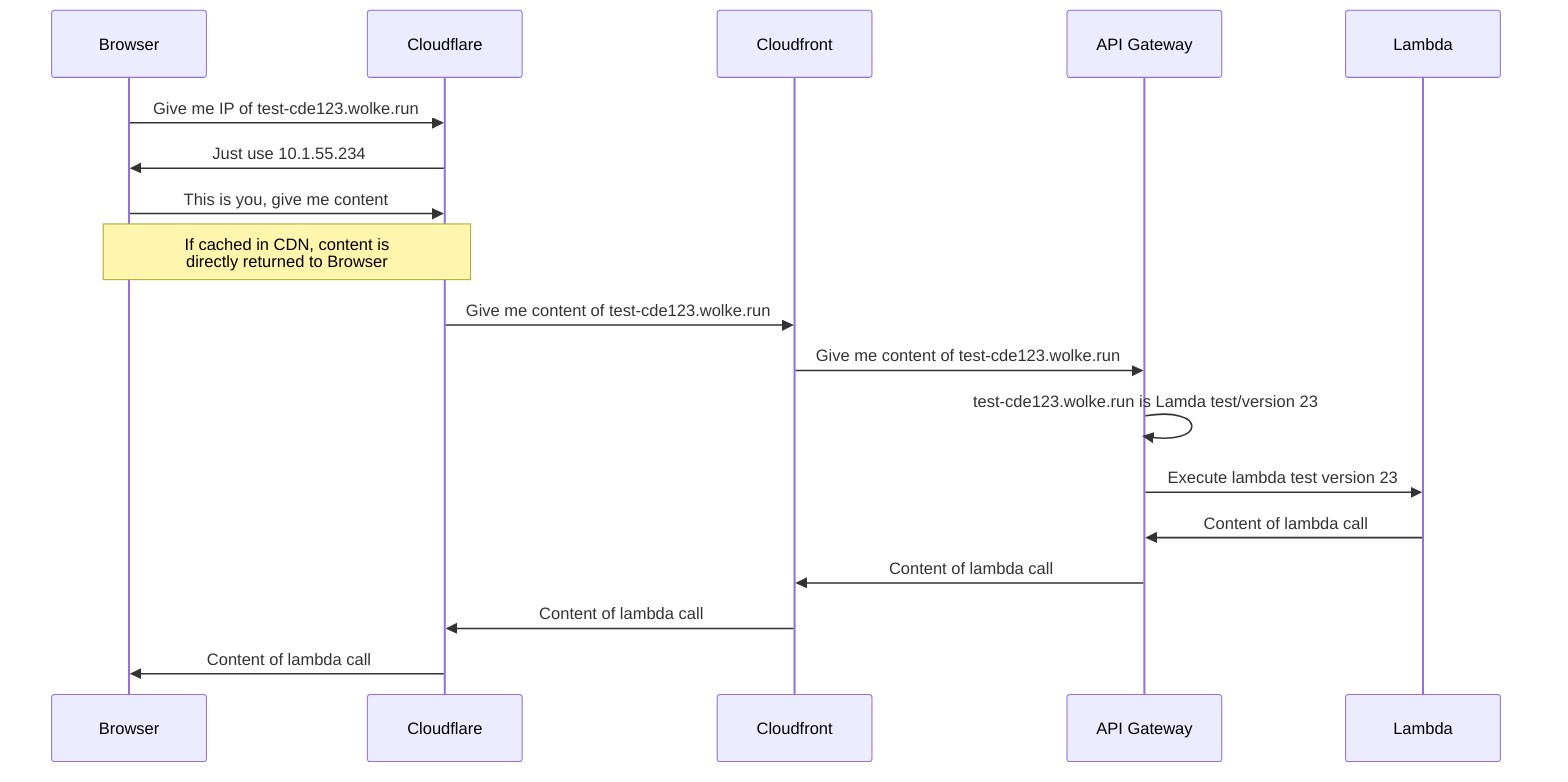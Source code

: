 sequenceDiagram
  participant bsr as Browser
  participant cflare as Cloudflare
  participant cfront as Cloudfront
  participant api as API Gateway
  participant lbd as Lambda

  bsr->>cflare: Give me IP of test-cde123.wolke.run
  cflare->>bsr: Just use 10.1.55.234

  bsr->>cflare: This is you, give me content
  Note over bsr,cflare: If cached in CDN, content is<br />directly returned to Browser
  cflare->>cfront: Give me content of test-cde123.wolke.run
  cfront->>api: Give me content of test-cde123.wolke.run
  api->>api: test-cde123.wolke.run is Lamda test/version 23
  api->>lbd: Execute lambda test version 23

  lbd->>api: Content of lambda call
  api->>cfront: Content of lambda call
  cfront->>cflare: Content of lambda call
  cflare->>bsr: Content of lambda call